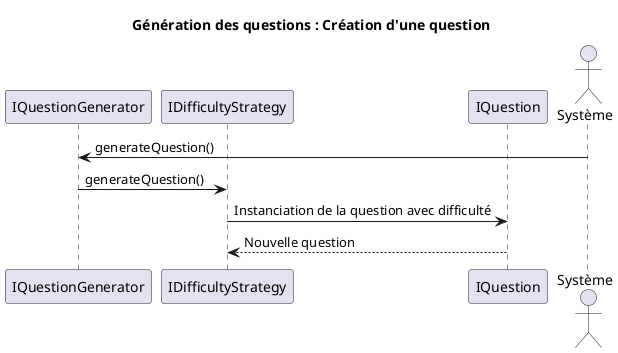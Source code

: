 @startuml

title Génération des questions : Création d'une question

participant IQuestionGenerator
participant IDifficultyStrategy
participant IQuestion

actor Système
Système -> IQuestionGenerator : generateQuestion()
IQuestionGenerator -> IDifficultyStrategy : generateQuestion()
IDifficultyStrategy -> IQuestion : Instanciation de la question avec difficulté
return Nouvelle question

@enduml